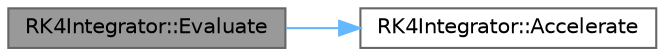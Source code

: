 digraph "RK4Integrator::Evaluate"
{
 // INTERACTIVE_SVG=YES
 // LATEX_PDF_SIZE
  bgcolor="transparent";
  edge [fontname=Helvetica,fontsize=10,labelfontname=Helvetica,labelfontsize=10];
  node [fontname=Helvetica,fontsize=10,shape=box,height=0.2,width=0.4];
  rankdir="LR";
  Node1 [id="Node000001",label="RK4Integrator::Evaluate",height=0.2,width=0.4,color="gray40", fillcolor="grey60", style="filled", fontcolor="black",tooltip=" "];
  Node1 -> Node2 [id="edge1_Node000001_Node000002",color="steelblue1",style="solid",tooltip=" "];
  Node2 [id="Node000002",label="RK4Integrator::Accelerate",height=0.2,width=0.4,color="grey40", fillcolor="white", style="filled",URL="$d6/ded/namespaceRK4Integrator.html#aa2539400b4486f9d584dc329f9090f0d",tooltip=" "];
}
